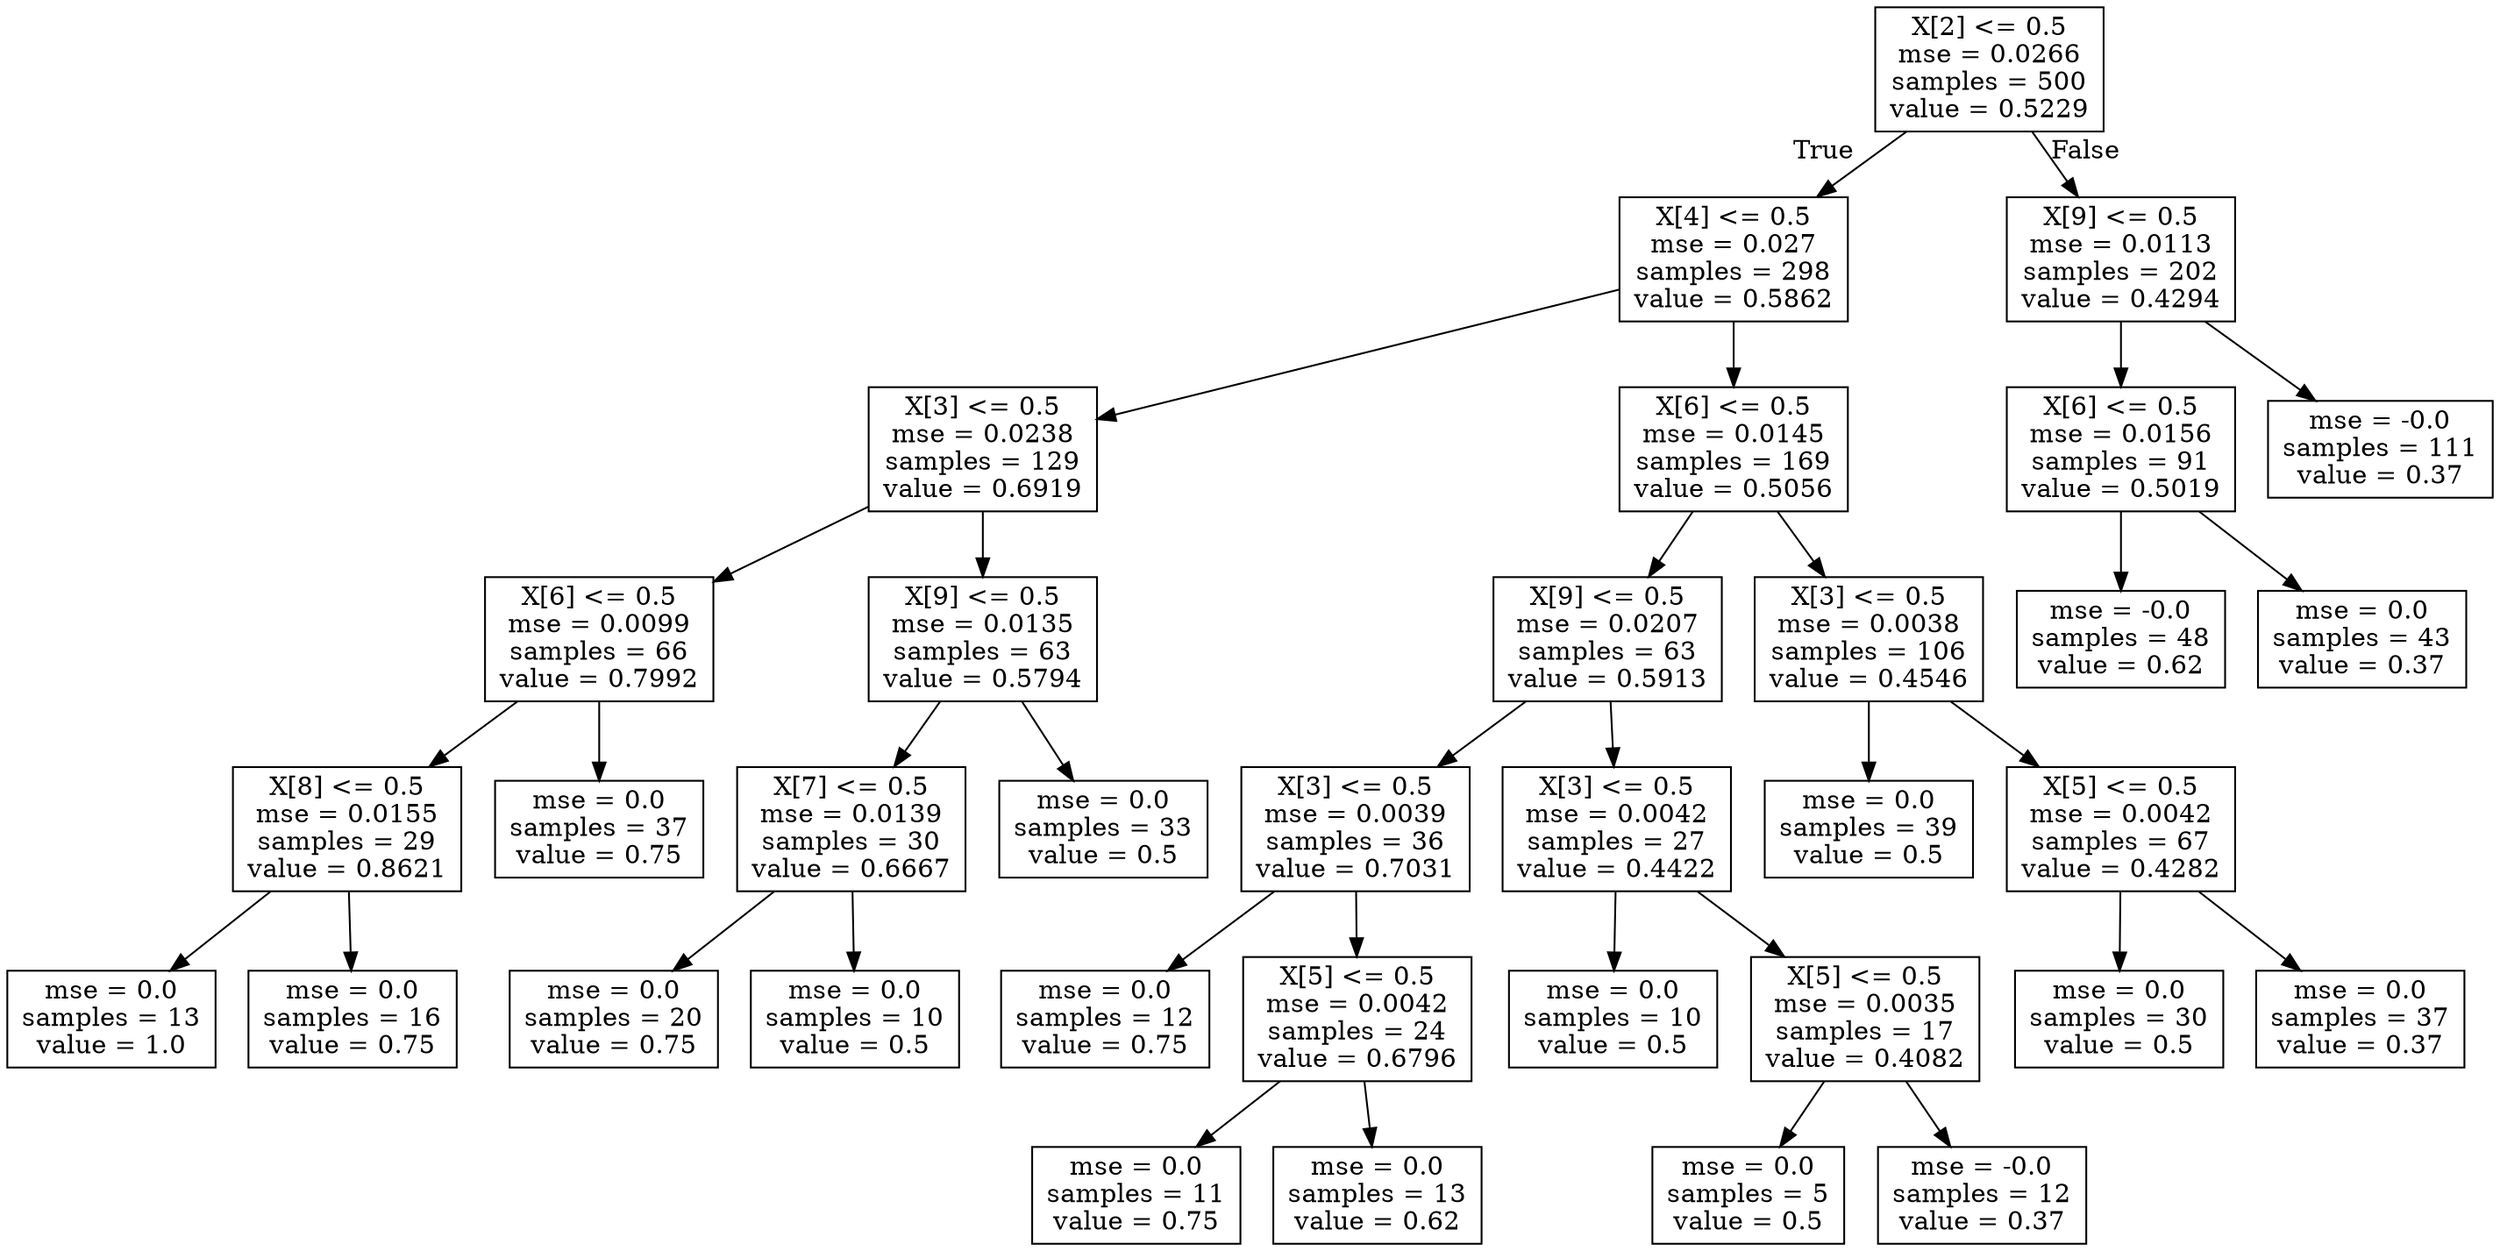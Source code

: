 digraph Tree {
node [shape=box] ;
0 [label="X[2] <= 0.5\nmse = 0.0266\nsamples = 500\nvalue = 0.5229"] ;
1 [label="X[4] <= 0.5\nmse = 0.027\nsamples = 298\nvalue = 0.5862"] ;
0 -> 1 [labeldistance=2.5, labelangle=45, headlabel="True"] ;
2 [label="X[3] <= 0.5\nmse = 0.0238\nsamples = 129\nvalue = 0.6919"] ;
1 -> 2 ;
3 [label="X[6] <= 0.5\nmse = 0.0099\nsamples = 66\nvalue = 0.7992"] ;
2 -> 3 ;
4 [label="X[8] <= 0.5\nmse = 0.0155\nsamples = 29\nvalue = 0.8621"] ;
3 -> 4 ;
5 [label="mse = 0.0\nsamples = 13\nvalue = 1.0"] ;
4 -> 5 ;
6 [label="mse = 0.0\nsamples = 16\nvalue = 0.75"] ;
4 -> 6 ;
7 [label="mse = 0.0\nsamples = 37\nvalue = 0.75"] ;
3 -> 7 ;
8 [label="X[9] <= 0.5\nmse = 0.0135\nsamples = 63\nvalue = 0.5794"] ;
2 -> 8 ;
9 [label="X[7] <= 0.5\nmse = 0.0139\nsamples = 30\nvalue = 0.6667"] ;
8 -> 9 ;
10 [label="mse = 0.0\nsamples = 20\nvalue = 0.75"] ;
9 -> 10 ;
11 [label="mse = 0.0\nsamples = 10\nvalue = 0.5"] ;
9 -> 11 ;
12 [label="mse = 0.0\nsamples = 33\nvalue = 0.5"] ;
8 -> 12 ;
13 [label="X[6] <= 0.5\nmse = 0.0145\nsamples = 169\nvalue = 0.5056"] ;
1 -> 13 ;
14 [label="X[9] <= 0.5\nmse = 0.0207\nsamples = 63\nvalue = 0.5913"] ;
13 -> 14 ;
15 [label="X[3] <= 0.5\nmse = 0.0039\nsamples = 36\nvalue = 0.7031"] ;
14 -> 15 ;
16 [label="mse = 0.0\nsamples = 12\nvalue = 0.75"] ;
15 -> 16 ;
17 [label="X[5] <= 0.5\nmse = 0.0042\nsamples = 24\nvalue = 0.6796"] ;
15 -> 17 ;
18 [label="mse = 0.0\nsamples = 11\nvalue = 0.75"] ;
17 -> 18 ;
19 [label="mse = 0.0\nsamples = 13\nvalue = 0.62"] ;
17 -> 19 ;
20 [label="X[3] <= 0.5\nmse = 0.0042\nsamples = 27\nvalue = 0.4422"] ;
14 -> 20 ;
21 [label="mse = 0.0\nsamples = 10\nvalue = 0.5"] ;
20 -> 21 ;
22 [label="X[5] <= 0.5\nmse = 0.0035\nsamples = 17\nvalue = 0.4082"] ;
20 -> 22 ;
23 [label="mse = 0.0\nsamples = 5\nvalue = 0.5"] ;
22 -> 23 ;
24 [label="mse = -0.0\nsamples = 12\nvalue = 0.37"] ;
22 -> 24 ;
25 [label="X[3] <= 0.5\nmse = 0.0038\nsamples = 106\nvalue = 0.4546"] ;
13 -> 25 ;
26 [label="mse = 0.0\nsamples = 39\nvalue = 0.5"] ;
25 -> 26 ;
27 [label="X[5] <= 0.5\nmse = 0.0042\nsamples = 67\nvalue = 0.4282"] ;
25 -> 27 ;
28 [label="mse = 0.0\nsamples = 30\nvalue = 0.5"] ;
27 -> 28 ;
29 [label="mse = 0.0\nsamples = 37\nvalue = 0.37"] ;
27 -> 29 ;
30 [label="X[9] <= 0.5\nmse = 0.0113\nsamples = 202\nvalue = 0.4294"] ;
0 -> 30 [labeldistance=2.5, labelangle=-45, headlabel="False"] ;
31 [label="X[6] <= 0.5\nmse = 0.0156\nsamples = 91\nvalue = 0.5019"] ;
30 -> 31 ;
32 [label="mse = -0.0\nsamples = 48\nvalue = 0.62"] ;
31 -> 32 ;
33 [label="mse = 0.0\nsamples = 43\nvalue = 0.37"] ;
31 -> 33 ;
34 [label="mse = -0.0\nsamples = 111\nvalue = 0.37"] ;
30 -> 34 ;
}